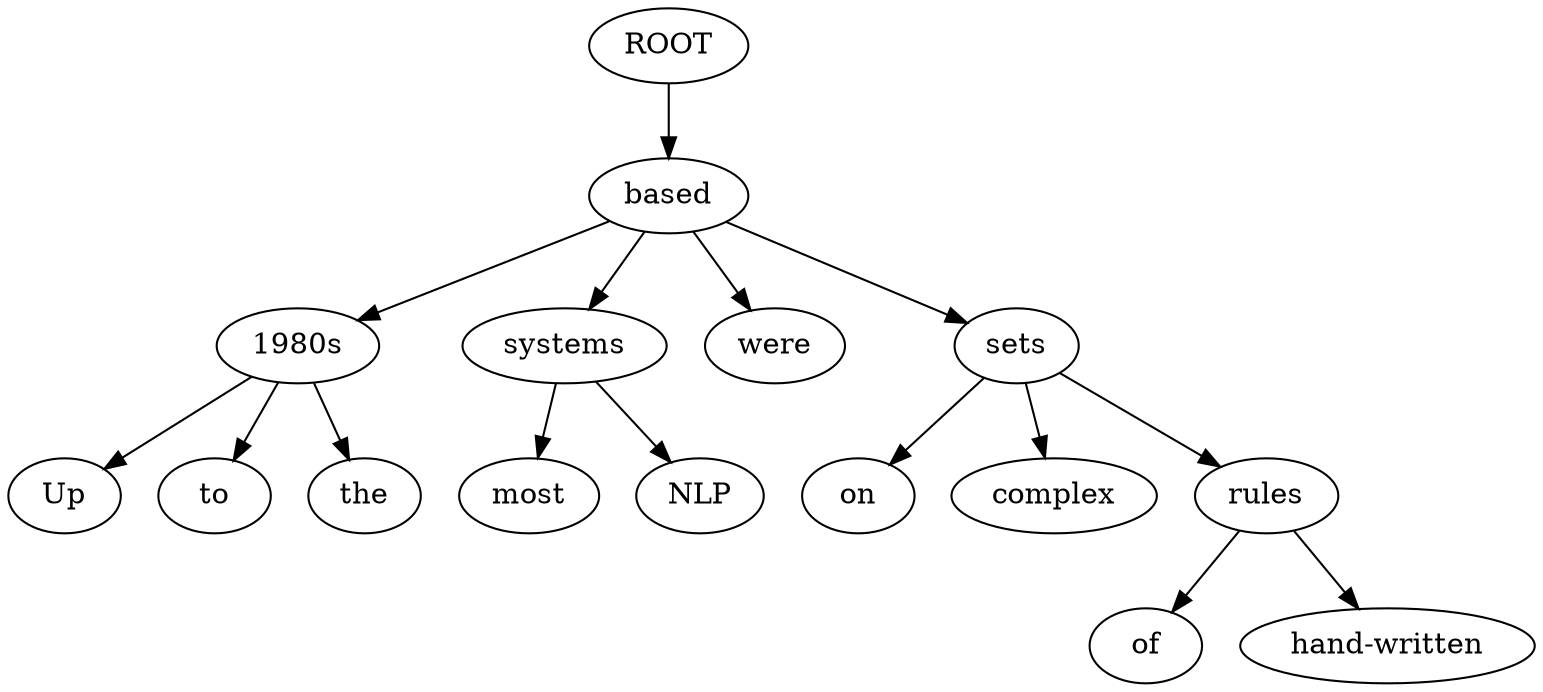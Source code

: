 digraph graph16 {
	node0 [label="ROOT"];
	node1 [label="Up"];
	node2 [label="to"];
	node3 [label="the"];
	node4 [label="1980s"];
	node6 [label="most"];
	node7 [label="NLP"];
	node8 [label="systems"];
	node9 [label="were"];
	node10 [label="based"];
	node11 [label="on"];
	node12 [label="complex"];
	node13 [label="sets"];
	node14 [label="of"];
	node15 [label="hand-written"];
	node16 [label="rules"];
	node0 -> node10;
	node4 -> node1;
	node4 -> node2;
	node4 -> node3;
	node10 -> node4;
	node8 -> node6;
	node8 -> node7;
	node10 -> node8;
	node10 -> node9;
	node13 -> node11;
	node13 -> node12;
	node10 -> node13;
	node16 -> node14;
	node16 -> node15;
	node13 -> node16;
}
